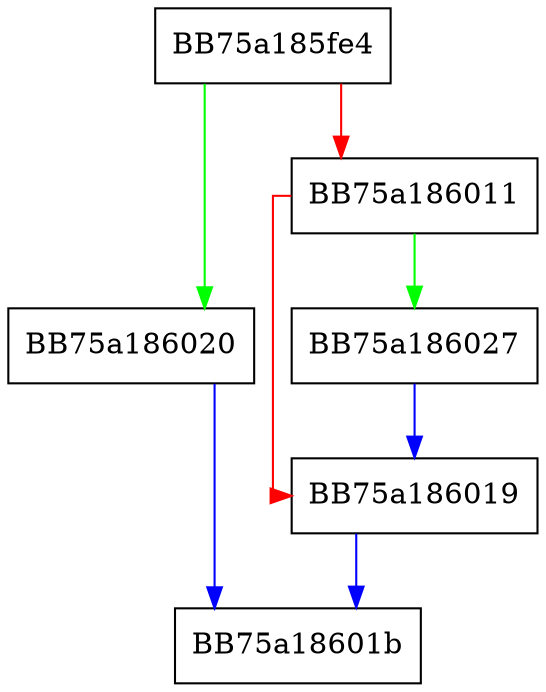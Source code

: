 digraph GetDeviceCharacteristics {
  node [shape="box"];
  graph [splines=ortho];
  BB75a185fe4 -> BB75a186020 [color="green"];
  BB75a185fe4 -> BB75a186011 [color="red"];
  BB75a186011 -> BB75a186027 [color="green"];
  BB75a186011 -> BB75a186019 [color="red"];
  BB75a186019 -> BB75a18601b [color="blue"];
  BB75a186020 -> BB75a18601b [color="blue"];
  BB75a186027 -> BB75a186019 [color="blue"];
}
